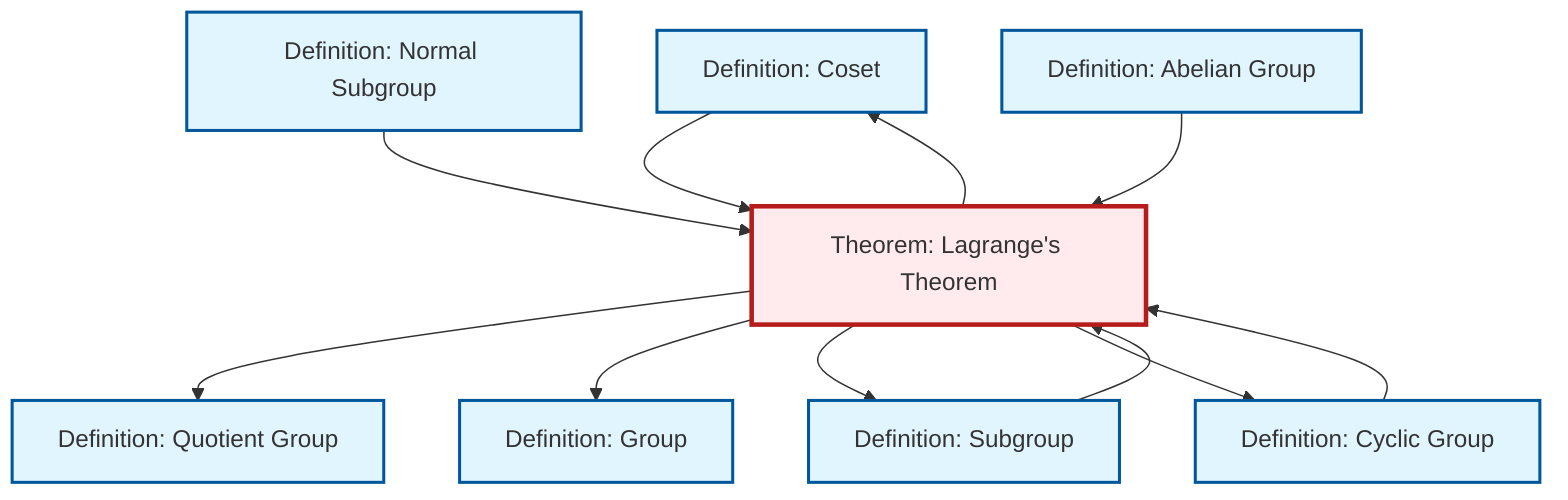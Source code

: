 graph TD
    classDef definition fill:#e1f5fe,stroke:#01579b,stroke-width:2px
    classDef theorem fill:#f3e5f5,stroke:#4a148c,stroke-width:2px
    classDef axiom fill:#fff3e0,stroke:#e65100,stroke-width:2px
    classDef example fill:#e8f5e9,stroke:#1b5e20,stroke-width:2px
    classDef current fill:#ffebee,stroke:#b71c1c,stroke-width:3px
    def-coset["Definition: Coset"]:::definition
    thm-lagrange["Theorem: Lagrange's Theorem"]:::theorem
    def-subgroup["Definition: Subgroup"]:::definition
    def-abelian-group["Definition: Abelian Group"]:::definition
    def-normal-subgroup["Definition: Normal Subgroup"]:::definition
    def-group["Definition: Group"]:::definition
    def-quotient-group["Definition: Quotient Group"]:::definition
    def-cyclic-group["Definition: Cyclic Group"]:::definition
    thm-lagrange --> def-coset
    thm-lagrange --> def-quotient-group
    def-subgroup --> thm-lagrange
    def-coset --> thm-lagrange
    def-normal-subgroup --> thm-lagrange
    thm-lagrange --> def-group
    def-cyclic-group --> thm-lagrange
    thm-lagrange --> def-subgroup
    thm-lagrange --> def-cyclic-group
    def-abelian-group --> thm-lagrange
    class thm-lagrange current